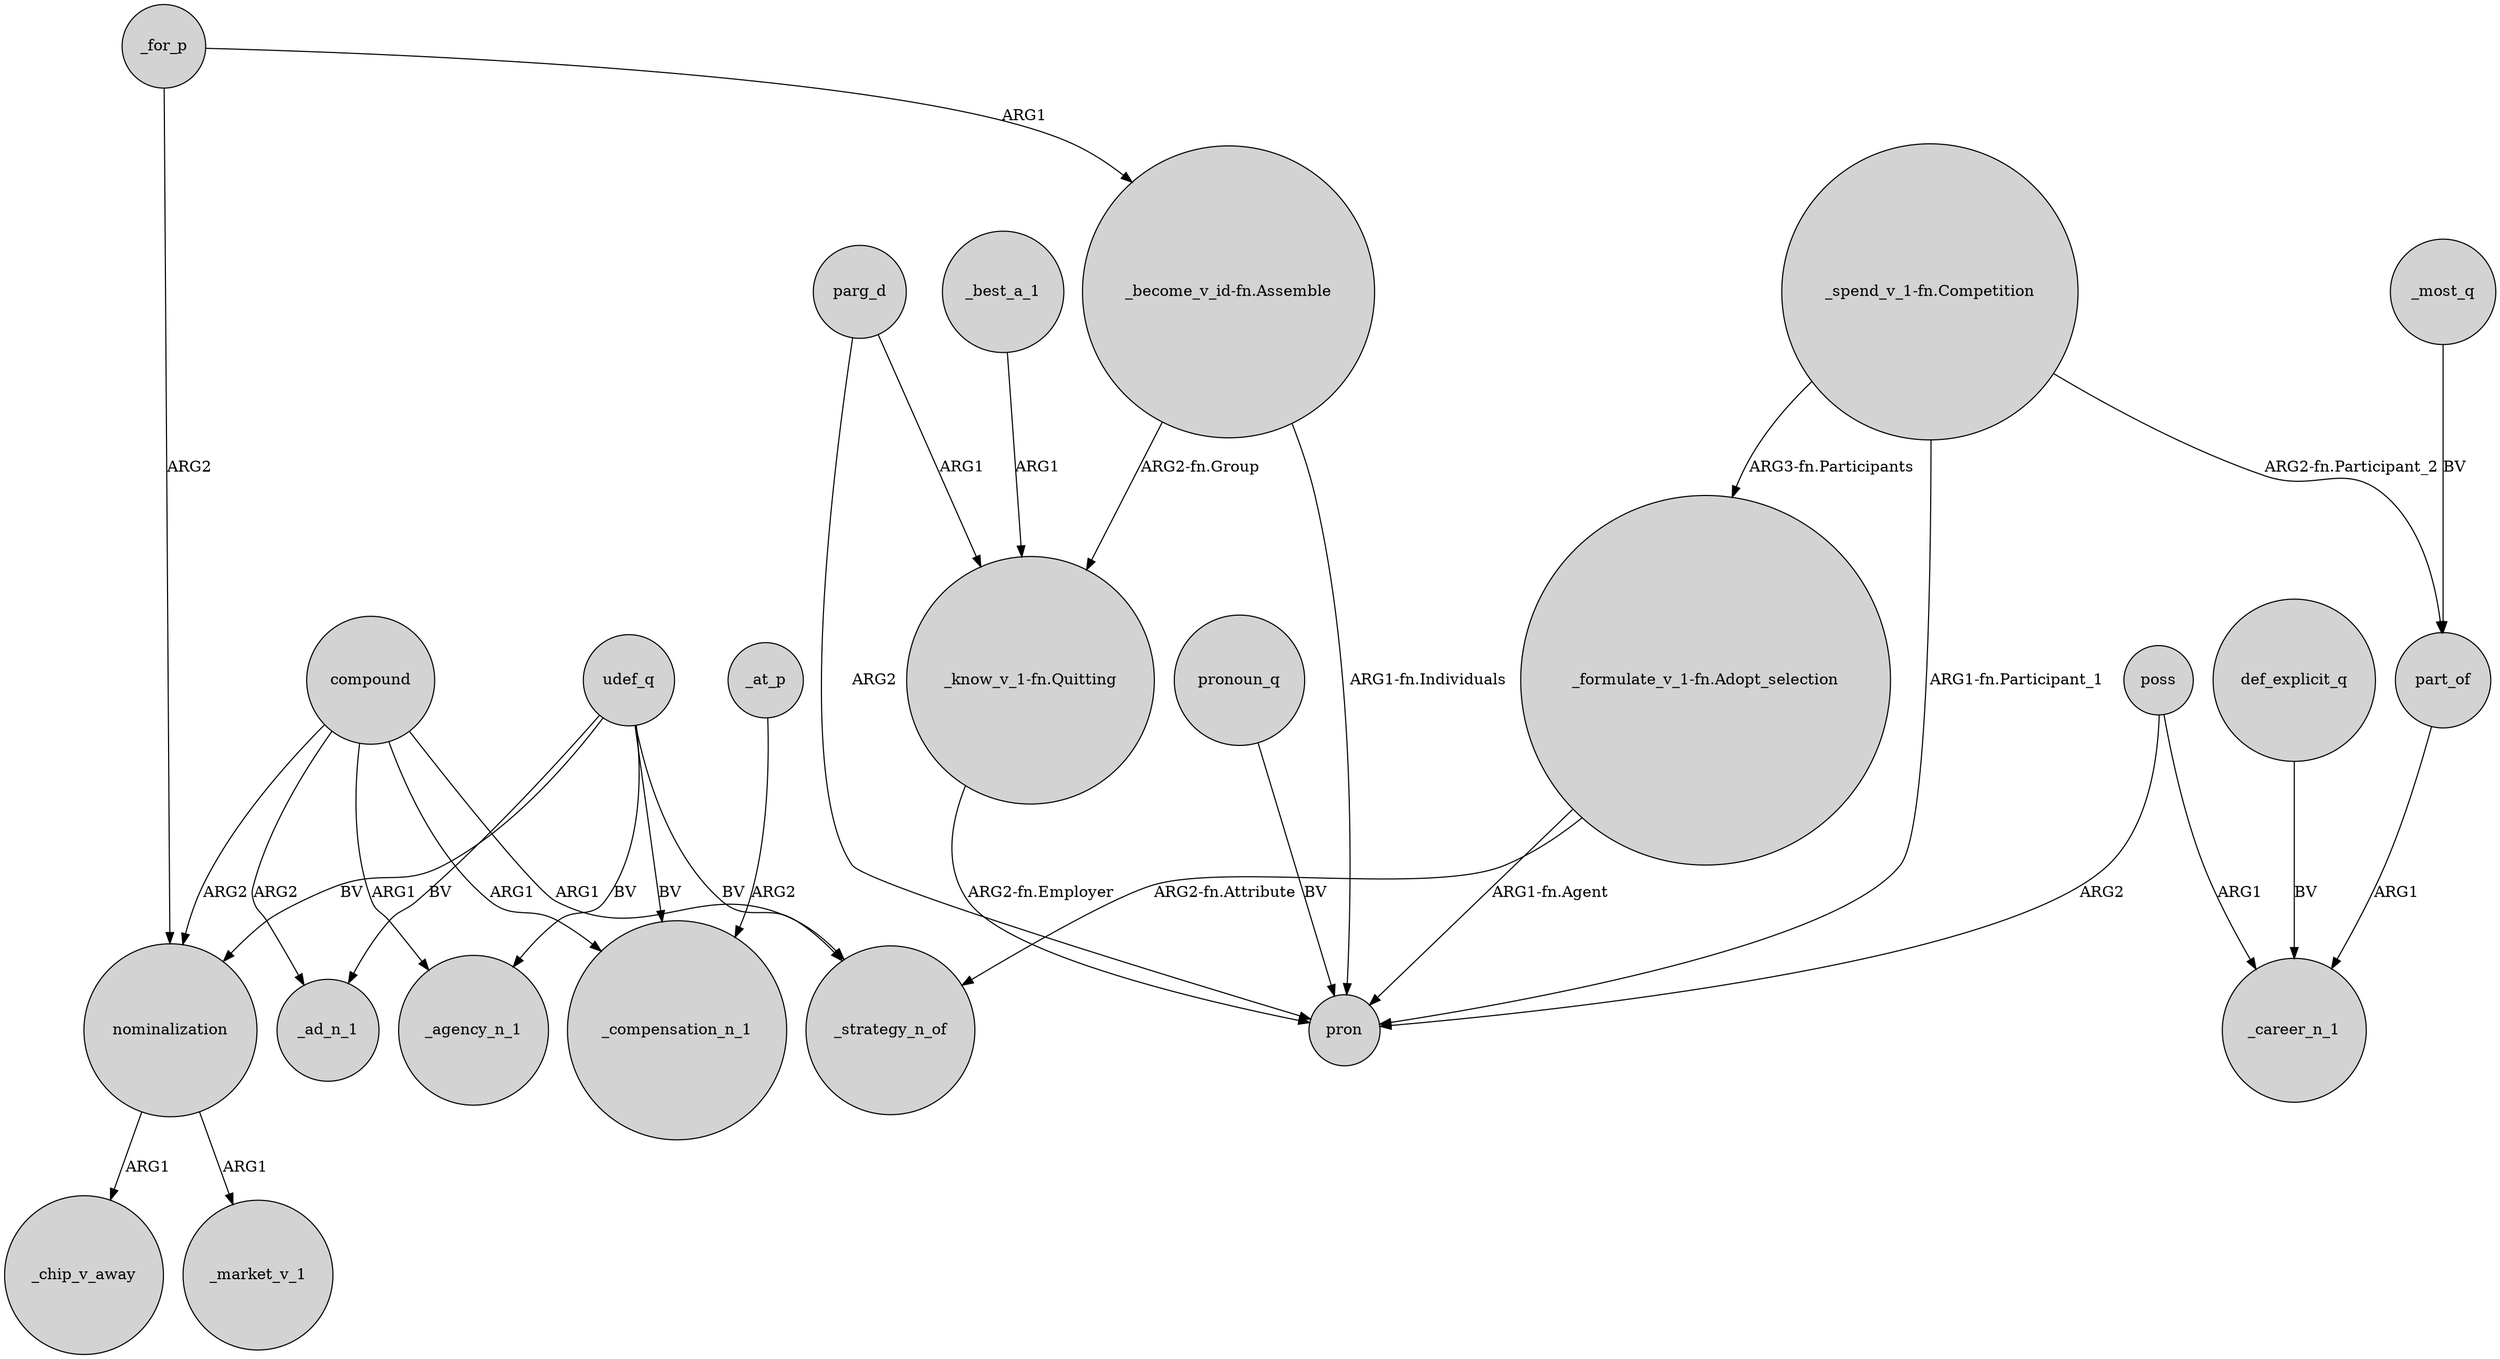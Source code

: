 digraph {
	node [shape=circle style=filled]
	compound -> _agency_n_1 [label=ARG1]
	"_become_v_id-fn.Assemble" -> pron [label="ARG1-fn.Individuals"]
	"_spend_v_1-fn.Competition" -> part_of [label="ARG2-fn.Participant_2"]
	"_know_v_1-fn.Quitting" -> pron [label="ARG2-fn.Employer"]
	udef_q -> _agency_n_1 [label=BV]
	nominalization -> _chip_v_away [label=ARG1]
	def_explicit_q -> _career_n_1 [label=BV]
	nominalization -> _market_v_1 [label=ARG1]
	_best_a_1 -> "_know_v_1-fn.Quitting" [label=ARG1]
	parg_d -> pron [label=ARG2]
	udef_q -> nominalization [label=BV]
	compound -> _compensation_n_1 [label=ARG1]
	"_spend_v_1-fn.Competition" -> pron [label="ARG1-fn.Participant_1"]
	"_become_v_id-fn.Assemble" -> "_know_v_1-fn.Quitting" [label="ARG2-fn.Group"]
	part_of -> _career_n_1 [label=ARG1]
	compound -> nominalization [label=ARG2]
	udef_q -> _compensation_n_1 [label=BV]
	compound -> _strategy_n_of [label=ARG1]
	pronoun_q -> pron [label=BV]
	poss -> _career_n_1 [label=ARG1]
	poss -> pron [label=ARG2]
	compound -> _ad_n_1 [label=ARG2]
	_most_q -> part_of [label=BV]
	udef_q -> _strategy_n_of [label=BV]
	_at_p -> _compensation_n_1 [label=ARG2]
	_for_p -> nominalization [label=ARG2]
	parg_d -> "_know_v_1-fn.Quitting" [label=ARG1]
	"_formulate_v_1-fn.Adopt_selection" -> _strategy_n_of [label="ARG2-fn.Attribute"]
	"_formulate_v_1-fn.Adopt_selection" -> pron [label="ARG1-fn.Agent"]
	"_spend_v_1-fn.Competition" -> "_formulate_v_1-fn.Adopt_selection" [label="ARG3-fn.Participants"]
	udef_q -> _ad_n_1 [label=BV]
	_for_p -> "_become_v_id-fn.Assemble" [label=ARG1]
}
